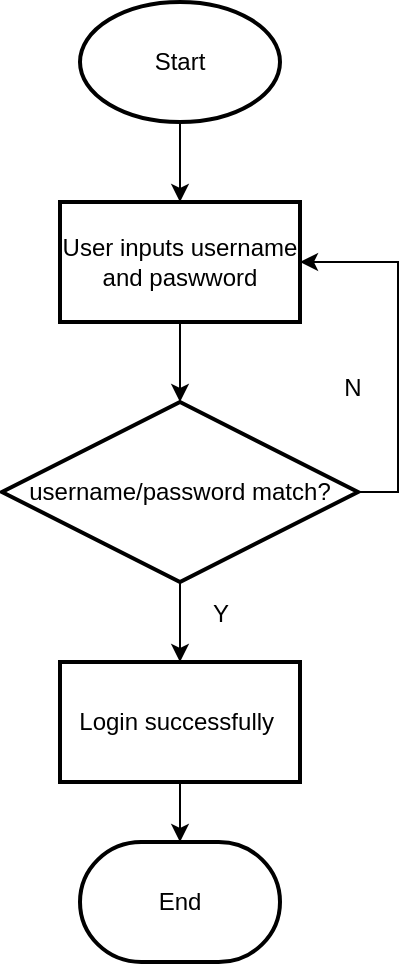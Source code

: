 <mxfile version="27.1.1">
  <diagram name="Page-1" id="SA__8-6vBq2yEH9kJLS1">
    <mxGraphModel dx="1107" dy="597" grid="1" gridSize="10" guides="1" tooltips="1" connect="1" arrows="1" fold="1" page="1" pageScale="1" pageWidth="827" pageHeight="1169" math="0" shadow="0">
      <root>
        <mxCell id="0" />
        <mxCell id="1" parent="0" />
        <mxCell id="Kard7SKp6GR-nqAfjVyI-59" value="" style="edgeStyle=orthogonalEdgeStyle;rounded=0;orthogonalLoop=1;jettySize=auto;html=1;" edge="1" parent="1" source="Kard7SKp6GR-nqAfjVyI-60" target="Kard7SKp6GR-nqAfjVyI-62">
          <mxGeometry relative="1" as="geometry" />
        </mxCell>
        <mxCell id="Kard7SKp6GR-nqAfjVyI-60" value="Start" style="strokeWidth=2;html=1;shape=mxgraph.flowchart.start_1;whiteSpace=wrap;" vertex="1" parent="1">
          <mxGeometry x="354" y="270" width="100" height="60" as="geometry" />
        </mxCell>
        <mxCell id="Kard7SKp6GR-nqAfjVyI-61" value="" style="edgeStyle=orthogonalEdgeStyle;rounded=0;orthogonalLoop=1;jettySize=auto;html=1;" edge="1" parent="1" source="Kard7SKp6GR-nqAfjVyI-62" target="Kard7SKp6GR-nqAfjVyI-65">
          <mxGeometry relative="1" as="geometry" />
        </mxCell>
        <mxCell id="Kard7SKp6GR-nqAfjVyI-62" value="User inputs username and paswword" style="whiteSpace=wrap;html=1;strokeWidth=2;" vertex="1" parent="1">
          <mxGeometry x="344" y="370" width="120" height="60" as="geometry" />
        </mxCell>
        <mxCell id="Kard7SKp6GR-nqAfjVyI-63" style="edgeStyle=orthogonalEdgeStyle;rounded=0;orthogonalLoop=1;jettySize=auto;html=1;exitX=1;exitY=0.5;exitDx=0;exitDy=0;entryX=1;entryY=0.5;entryDx=0;entryDy=0;" edge="1" parent="1" source="Kard7SKp6GR-nqAfjVyI-65" target="Kard7SKp6GR-nqAfjVyI-62">
          <mxGeometry relative="1" as="geometry" />
        </mxCell>
        <mxCell id="Kard7SKp6GR-nqAfjVyI-64" value="" style="edgeStyle=orthogonalEdgeStyle;rounded=0;orthogonalLoop=1;jettySize=auto;html=1;" edge="1" parent="1" source="Kard7SKp6GR-nqAfjVyI-65" target="Kard7SKp6GR-nqAfjVyI-68">
          <mxGeometry relative="1" as="geometry" />
        </mxCell>
        <mxCell id="Kard7SKp6GR-nqAfjVyI-65" value="username/password match?" style="rhombus;whiteSpace=wrap;html=1;strokeWidth=2;" vertex="1" parent="1">
          <mxGeometry x="315" y="470" width="178" height="90" as="geometry" />
        </mxCell>
        <mxCell id="Kard7SKp6GR-nqAfjVyI-66" value="N" style="text;html=1;align=center;verticalAlign=middle;resizable=0;points=[];autosize=1;strokeColor=none;fillColor=none;" vertex="1" parent="1">
          <mxGeometry x="475" y="448" width="30" height="30" as="geometry" />
        </mxCell>
        <mxCell id="Kard7SKp6GR-nqAfjVyI-67" value="" style="edgeStyle=orthogonalEdgeStyle;rounded=0;orthogonalLoop=1;jettySize=auto;html=1;" edge="1" parent="1" source="Kard7SKp6GR-nqAfjVyI-68" target="Kard7SKp6GR-nqAfjVyI-69">
          <mxGeometry relative="1" as="geometry" />
        </mxCell>
        <mxCell id="Kard7SKp6GR-nqAfjVyI-68" value="Login successfully&amp;nbsp;" style="whiteSpace=wrap;html=1;strokeWidth=2;" vertex="1" parent="1">
          <mxGeometry x="344" y="600" width="120" height="60" as="geometry" />
        </mxCell>
        <mxCell id="Kard7SKp6GR-nqAfjVyI-69" value="End" style="strokeWidth=2;html=1;shape=mxgraph.flowchart.terminator;whiteSpace=wrap;" vertex="1" parent="1">
          <mxGeometry x="354" y="690" width="100" height="60" as="geometry" />
        </mxCell>
        <mxCell id="Kard7SKp6GR-nqAfjVyI-70" value="Y" style="text;html=1;align=center;verticalAlign=middle;resizable=0;points=[];autosize=1;strokeColor=none;fillColor=none;" vertex="1" parent="1">
          <mxGeometry x="409" y="561" width="30" height="30" as="geometry" />
        </mxCell>
      </root>
    </mxGraphModel>
  </diagram>
</mxfile>
